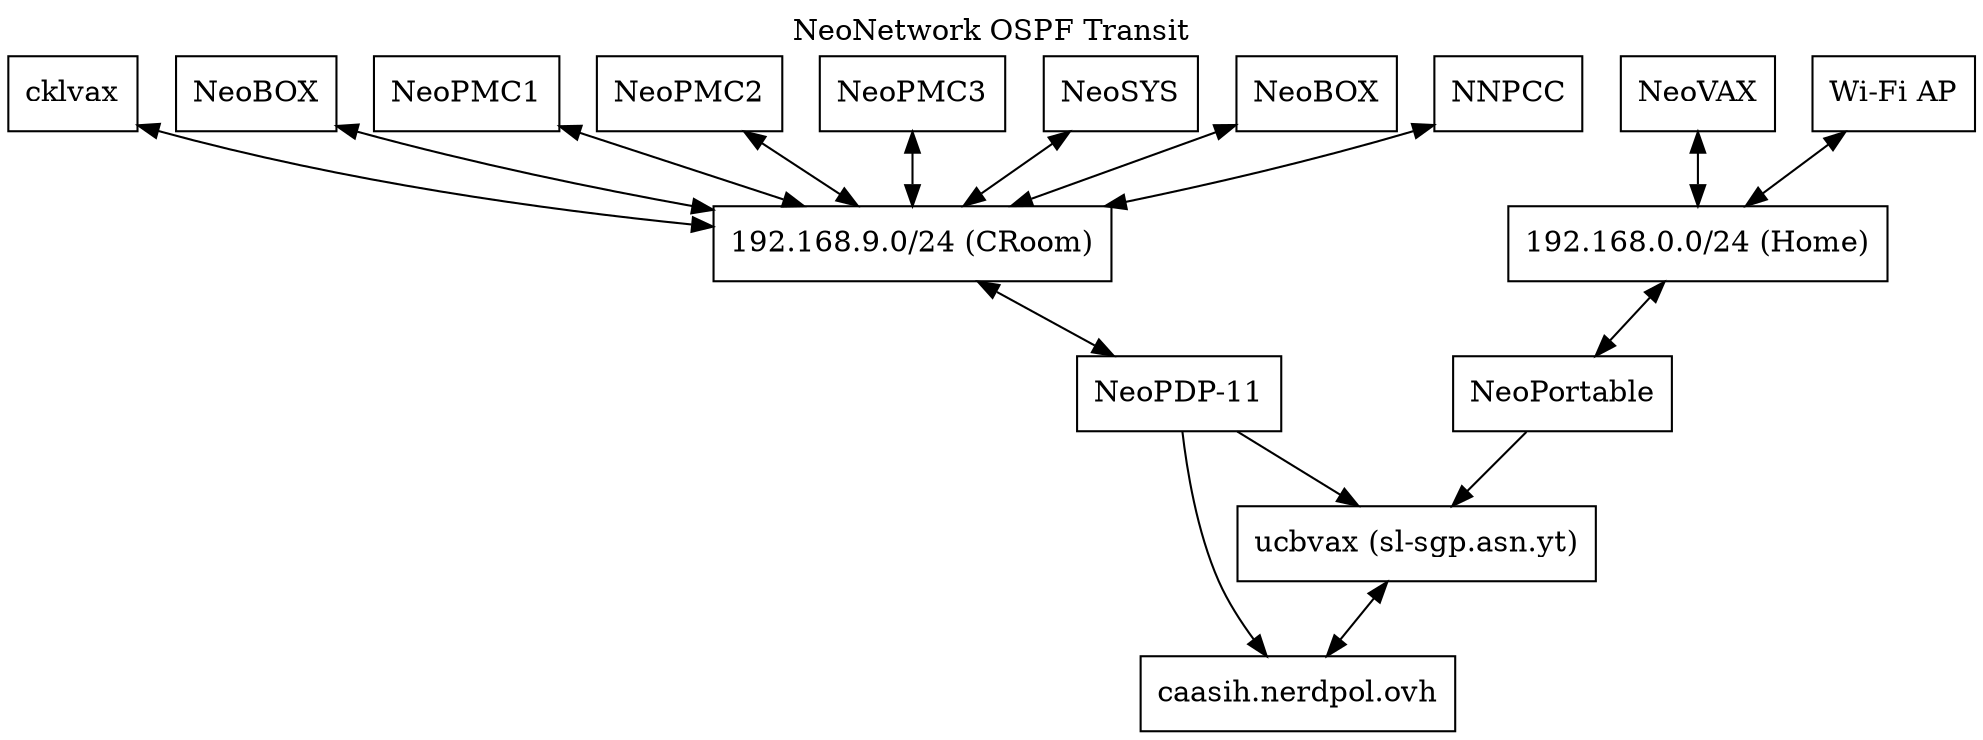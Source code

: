 digraph ""
{
	labelloc="t";
	label="NeoNetwork OSPF Transit";
	rankdir=TD
	node [shape=box]
	c [label="caasih.nerdpol.ovh"]
	ucbvax [label="ucbvax (sl-sgp.asn.yt)"]
	np11 [label="NeoPDP-11"]
	cklvax [label="cklvax"]
	neobox [label="NeoBOX"]
	local [label="192.168.9.0/24 (CRoom)"]
	np [label="NeoPortable"]
	nv [label="NeoVAX"]
	home [label="192.168.0.0/24 (Home)"]
	openwrt [label="Wi-Fi AP"]


	NeoPMC1 -> local [dir=both]
	NeoPMC2 -> local [dir=both]
	NeoPMC3 -> local [dir=both]
	NeoSYS -> local [dir=both]
	NeoBOX -> local [dir=both]
	NNPCC -> local [dir=both]
	np11 -> c
	np11 -> ucbvax
	ucbvax -> c [dir=both]
	cklvax -> local [dir=both]
	neobox -> local [dir=both]
	local -> np11 [dir=both]
	np -> ucbvax
	home -> np [dir=both]
	openwrt -> home [dir=both]
	nv -> home [dir=both]
}

